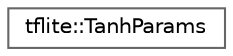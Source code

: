 digraph "Graphical Class Hierarchy"
{
 // LATEX_PDF_SIZE
  bgcolor="transparent";
  edge [fontname=Helvetica,fontsize=10,labelfontname=Helvetica,labelfontsize=10];
  node [fontname=Helvetica,fontsize=10,shape=box,height=0.2,width=0.4];
  rankdir="LR";
  Node0 [id="Node000000",label="tflite::TanhParams",height=0.2,width=0.4,color="grey40", fillcolor="white", style="filled",URL="$structtflite_1_1_tanh_params.html",tooltip=" "];
}
